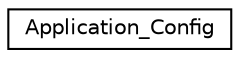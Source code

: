 digraph "Graphical Class Hierarchy"
{
 // LATEX_PDF_SIZE
  edge [fontname="Helvetica",fontsize="10",labelfontname="Helvetica",labelfontsize="10"];
  node [fontname="Helvetica",fontsize="10",shape=record];
  rankdir="LR";
  Node0 [label="Application_Config",height=0.2,width=0.4,color="black", fillcolor="white", style="filled",URL="$structApplication__Config.html",tooltip=" "];
}
